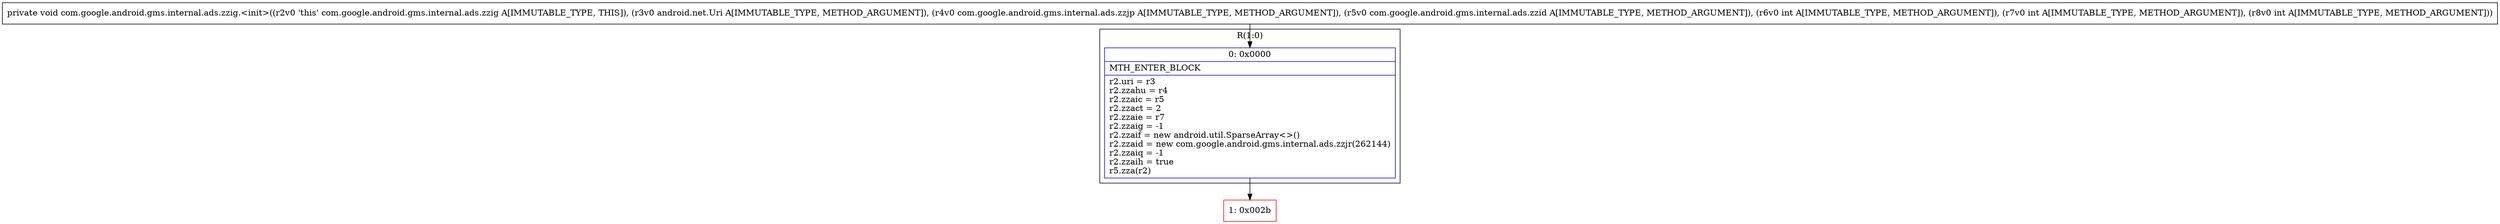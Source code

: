 digraph "CFG forcom.google.android.gms.internal.ads.zzig.\<init\>(Landroid\/net\/Uri;Lcom\/google\/android\/gms\/internal\/ads\/zzjp;Lcom\/google\/android\/gms\/internal\/ads\/zzid;III)V" {
subgraph cluster_Region_1693875924 {
label = "R(1:0)";
node [shape=record,color=blue];
Node_0 [shape=record,label="{0\:\ 0x0000|MTH_ENTER_BLOCK\l|r2.uri = r3\lr2.zzahu = r4\lr2.zzaic = r5\lr2.zzact = 2\lr2.zzaie = r7\lr2.zzaig = \-1\lr2.zzaif = new android.util.SparseArray\<\>()\lr2.zzaid = new com.google.android.gms.internal.ads.zzjr(262144)\lr2.zzaiq = \-1\lr2.zzaih = true\lr5.zza(r2)\l}"];
}
Node_1 [shape=record,color=red,label="{1\:\ 0x002b}"];
MethodNode[shape=record,label="{private void com.google.android.gms.internal.ads.zzig.\<init\>((r2v0 'this' com.google.android.gms.internal.ads.zzig A[IMMUTABLE_TYPE, THIS]), (r3v0 android.net.Uri A[IMMUTABLE_TYPE, METHOD_ARGUMENT]), (r4v0 com.google.android.gms.internal.ads.zzjp A[IMMUTABLE_TYPE, METHOD_ARGUMENT]), (r5v0 com.google.android.gms.internal.ads.zzid A[IMMUTABLE_TYPE, METHOD_ARGUMENT]), (r6v0 int A[IMMUTABLE_TYPE, METHOD_ARGUMENT]), (r7v0 int A[IMMUTABLE_TYPE, METHOD_ARGUMENT]), (r8v0 int A[IMMUTABLE_TYPE, METHOD_ARGUMENT])) }"];
MethodNode -> Node_0;
Node_0 -> Node_1;
}

